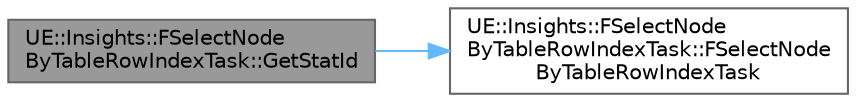 digraph "UE::Insights::FSelectNodeByTableRowIndexTask::GetStatId"
{
 // INTERACTIVE_SVG=YES
 // LATEX_PDF_SIZE
  bgcolor="transparent";
  edge [fontname=Helvetica,fontsize=10,labelfontname=Helvetica,labelfontsize=10];
  node [fontname=Helvetica,fontsize=10,shape=box,height=0.2,width=0.4];
  rankdir="LR";
  Node1 [id="Node000001",label="UE::Insights::FSelectNode\lByTableRowIndexTask::GetStatId",height=0.2,width=0.4,color="gray40", fillcolor="grey60", style="filled", fontcolor="black",tooltip=" "];
  Node1 -> Node2 [id="edge1_Node000001_Node000002",color="steelblue1",style="solid",tooltip=" "];
  Node2 [id="Node000002",label="UE::Insights::FSelectNode\lByTableRowIndexTask::FSelectNode\lByTableRowIndexTask",height=0.2,width=0.4,color="grey40", fillcolor="white", style="filled",URL="$d7/d45/classUE_1_1Insights_1_1FSelectNodeByTableRowIndexTask.html#ac36898daa56332cf6b68e52d3be2c162",tooltip=" "];
}
